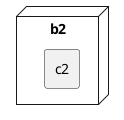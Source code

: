 {
  "sha1": "1rwrsaogk0i112zln84t9r5xzwrjiqi",
  "insertion": {
    "when": "2024-05-30T20:48:19.774Z",
    "url": "https://forum.plantuml.net/10082/new-preprocessor-returning-elements-from-functions",
    "user": "plantuml@gmail.com"
  }
}
@startuml
!procedure $BIN2($sn)
node $sn
!endprocedure

$BIN2("b2") {
  rectangle c2
}

@enduml
